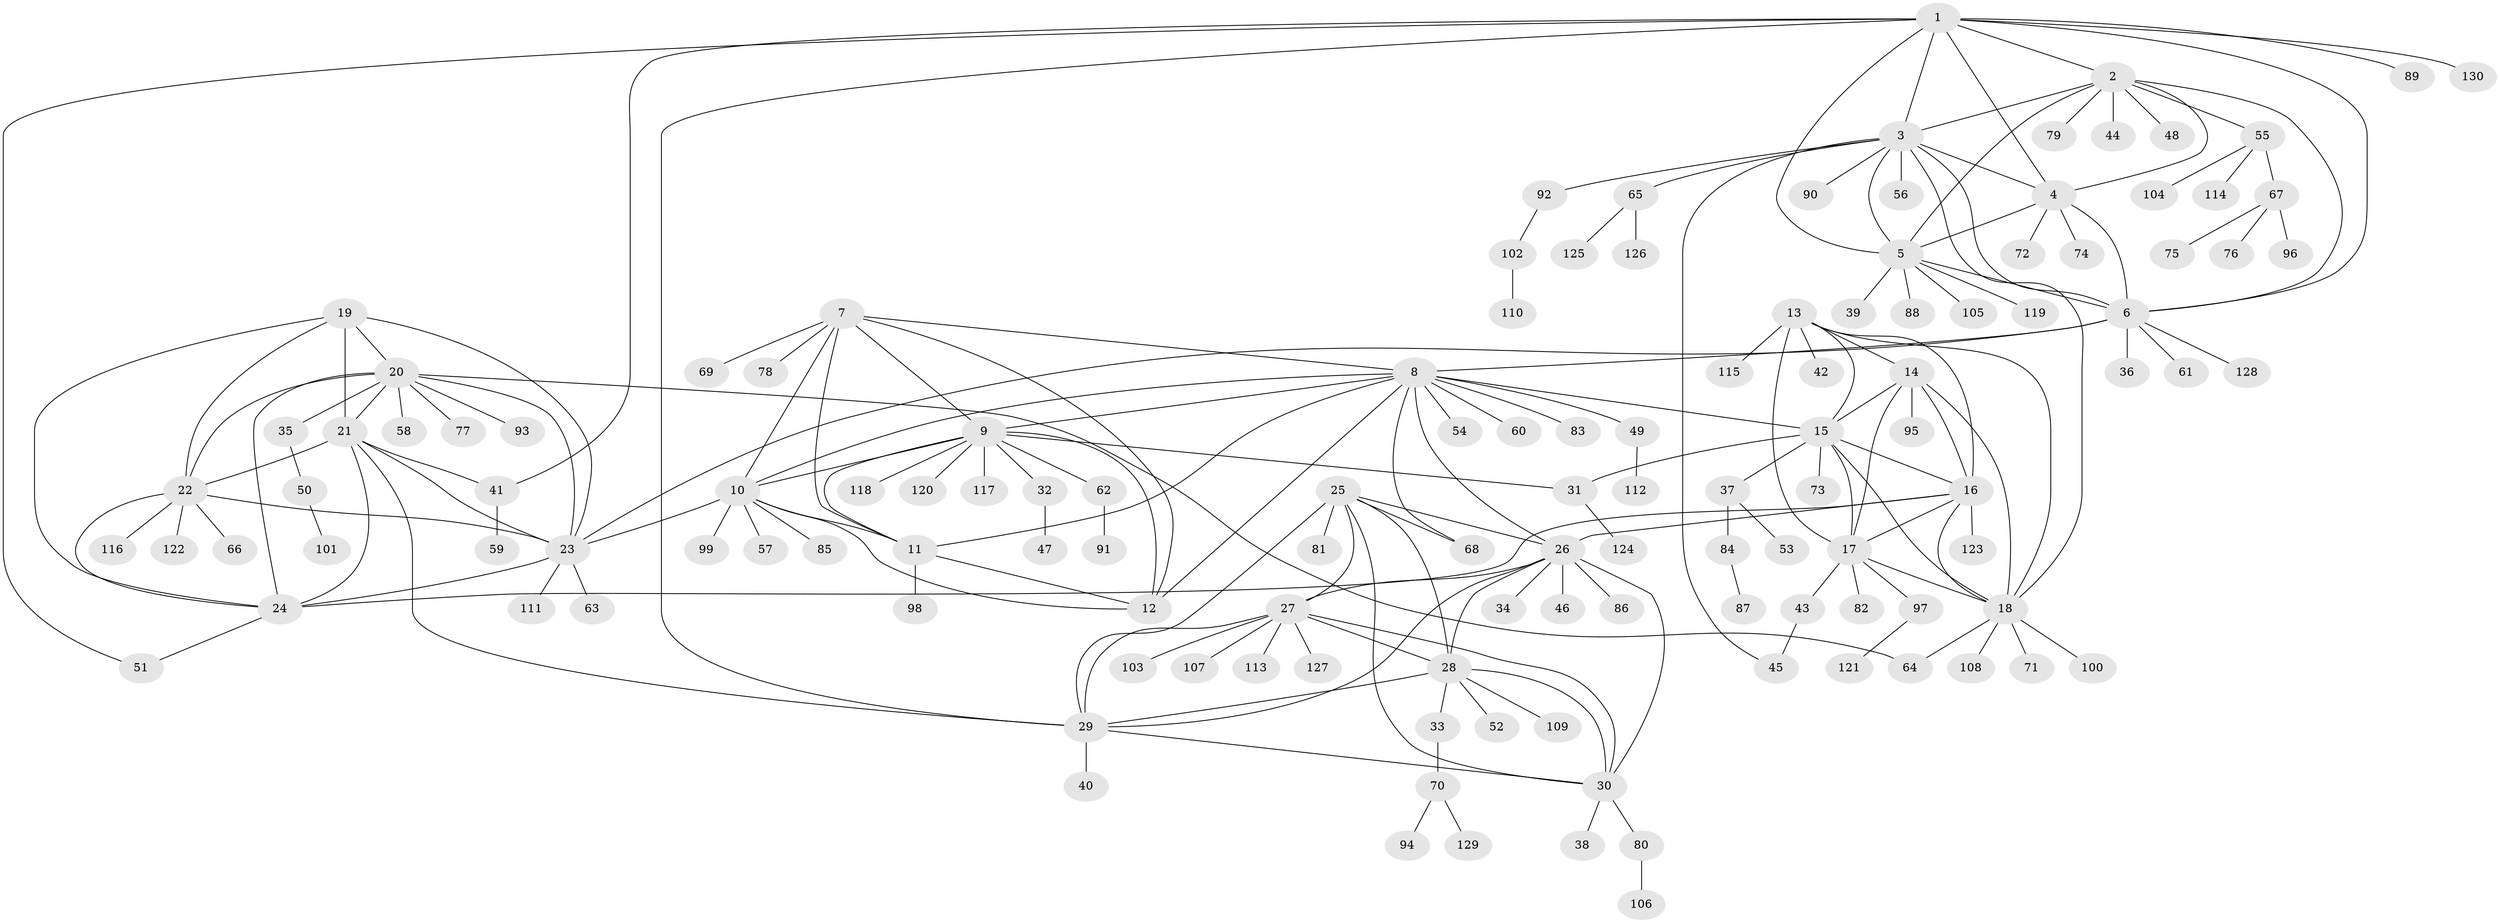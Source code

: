 // Generated by graph-tools (version 1.1) at 2025/02/03/09/25 03:02:40]
// undirected, 130 vertices, 191 edges
graph export_dot {
graph [start="1"]
  node [color=gray90,style=filled];
  1;
  2;
  3;
  4;
  5;
  6;
  7;
  8;
  9;
  10;
  11;
  12;
  13;
  14;
  15;
  16;
  17;
  18;
  19;
  20;
  21;
  22;
  23;
  24;
  25;
  26;
  27;
  28;
  29;
  30;
  31;
  32;
  33;
  34;
  35;
  36;
  37;
  38;
  39;
  40;
  41;
  42;
  43;
  44;
  45;
  46;
  47;
  48;
  49;
  50;
  51;
  52;
  53;
  54;
  55;
  56;
  57;
  58;
  59;
  60;
  61;
  62;
  63;
  64;
  65;
  66;
  67;
  68;
  69;
  70;
  71;
  72;
  73;
  74;
  75;
  76;
  77;
  78;
  79;
  80;
  81;
  82;
  83;
  84;
  85;
  86;
  87;
  88;
  89;
  90;
  91;
  92;
  93;
  94;
  95;
  96;
  97;
  98;
  99;
  100;
  101;
  102;
  103;
  104;
  105;
  106;
  107;
  108;
  109;
  110;
  111;
  112;
  113;
  114;
  115;
  116;
  117;
  118;
  119;
  120;
  121;
  122;
  123;
  124;
  125;
  126;
  127;
  128;
  129;
  130;
  1 -- 2;
  1 -- 3;
  1 -- 4;
  1 -- 5;
  1 -- 6;
  1 -- 29;
  1 -- 41;
  1 -- 51;
  1 -- 89;
  1 -- 130;
  2 -- 3;
  2 -- 4;
  2 -- 5;
  2 -- 6;
  2 -- 44;
  2 -- 48;
  2 -- 55;
  2 -- 79;
  3 -- 4;
  3 -- 5;
  3 -- 6;
  3 -- 18;
  3 -- 45;
  3 -- 56;
  3 -- 65;
  3 -- 90;
  3 -- 92;
  4 -- 5;
  4 -- 6;
  4 -- 72;
  4 -- 74;
  5 -- 6;
  5 -- 39;
  5 -- 88;
  5 -- 105;
  5 -- 119;
  6 -- 8;
  6 -- 23;
  6 -- 36;
  6 -- 61;
  6 -- 128;
  7 -- 8;
  7 -- 9;
  7 -- 10;
  7 -- 11;
  7 -- 12;
  7 -- 69;
  7 -- 78;
  8 -- 9;
  8 -- 10;
  8 -- 11;
  8 -- 12;
  8 -- 15;
  8 -- 26;
  8 -- 49;
  8 -- 54;
  8 -- 60;
  8 -- 68;
  8 -- 83;
  9 -- 10;
  9 -- 11;
  9 -- 12;
  9 -- 31;
  9 -- 32;
  9 -- 62;
  9 -- 117;
  9 -- 118;
  9 -- 120;
  10 -- 11;
  10 -- 12;
  10 -- 23;
  10 -- 57;
  10 -- 85;
  10 -- 99;
  11 -- 12;
  11 -- 98;
  13 -- 14;
  13 -- 15;
  13 -- 16;
  13 -- 17;
  13 -- 18;
  13 -- 42;
  13 -- 115;
  14 -- 15;
  14 -- 16;
  14 -- 17;
  14 -- 18;
  14 -- 95;
  15 -- 16;
  15 -- 17;
  15 -- 18;
  15 -- 31;
  15 -- 37;
  15 -- 73;
  16 -- 17;
  16 -- 18;
  16 -- 24;
  16 -- 26;
  16 -- 123;
  17 -- 18;
  17 -- 43;
  17 -- 82;
  17 -- 97;
  18 -- 64;
  18 -- 71;
  18 -- 100;
  18 -- 108;
  19 -- 20;
  19 -- 21;
  19 -- 22;
  19 -- 23;
  19 -- 24;
  20 -- 21;
  20 -- 22;
  20 -- 23;
  20 -- 24;
  20 -- 35;
  20 -- 58;
  20 -- 64;
  20 -- 77;
  20 -- 93;
  21 -- 22;
  21 -- 23;
  21 -- 24;
  21 -- 29;
  21 -- 41;
  22 -- 23;
  22 -- 24;
  22 -- 66;
  22 -- 116;
  22 -- 122;
  23 -- 24;
  23 -- 63;
  23 -- 111;
  24 -- 51;
  25 -- 26;
  25 -- 27;
  25 -- 28;
  25 -- 29;
  25 -- 30;
  25 -- 68;
  25 -- 81;
  26 -- 27;
  26 -- 28;
  26 -- 29;
  26 -- 30;
  26 -- 34;
  26 -- 46;
  26 -- 86;
  27 -- 28;
  27 -- 29;
  27 -- 30;
  27 -- 103;
  27 -- 107;
  27 -- 113;
  27 -- 127;
  28 -- 29;
  28 -- 30;
  28 -- 33;
  28 -- 52;
  28 -- 109;
  29 -- 30;
  29 -- 40;
  30 -- 38;
  30 -- 80;
  31 -- 124;
  32 -- 47;
  33 -- 70;
  35 -- 50;
  37 -- 53;
  37 -- 84;
  41 -- 59;
  43 -- 45;
  49 -- 112;
  50 -- 101;
  55 -- 67;
  55 -- 104;
  55 -- 114;
  62 -- 91;
  65 -- 125;
  65 -- 126;
  67 -- 75;
  67 -- 76;
  67 -- 96;
  70 -- 94;
  70 -- 129;
  80 -- 106;
  84 -- 87;
  92 -- 102;
  97 -- 121;
  102 -- 110;
}
